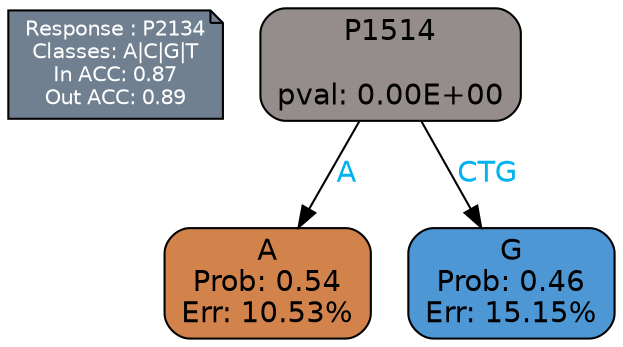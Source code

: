 digraph Tree {
node [shape=box, style="filled, rounded", color="black", fontname=helvetica] ;
graph [ranksep=equally, splines=polylines, bgcolor=transparent, dpi=600] ;
edge [fontname=helvetica] ;
LEGEND [label="Response : P2134
Classes: A|C|G|T
In ACC: 0.87
Out ACC: 0.89
",shape=note,align=left,style=filled,fillcolor="slategray",fontcolor="white",fontsize=10];1 [label="P1514

pval: 0.00E+00", fillcolor="#948d8b"] ;
2 [label="A
Prob: 0.54
Err: 10.53%", fillcolor="#d2834b"] ;
3 [label="G
Prob: 0.46
Err: 15.15%", fillcolor="#4d97d5"] ;
1 -> 2 [label="A",fontcolor=deepskyblue2] ;
1 -> 3 [label="CTG",fontcolor=deepskyblue2] ;
{rank = same; 2;3;}{rank = same; LEGEND;1;}}